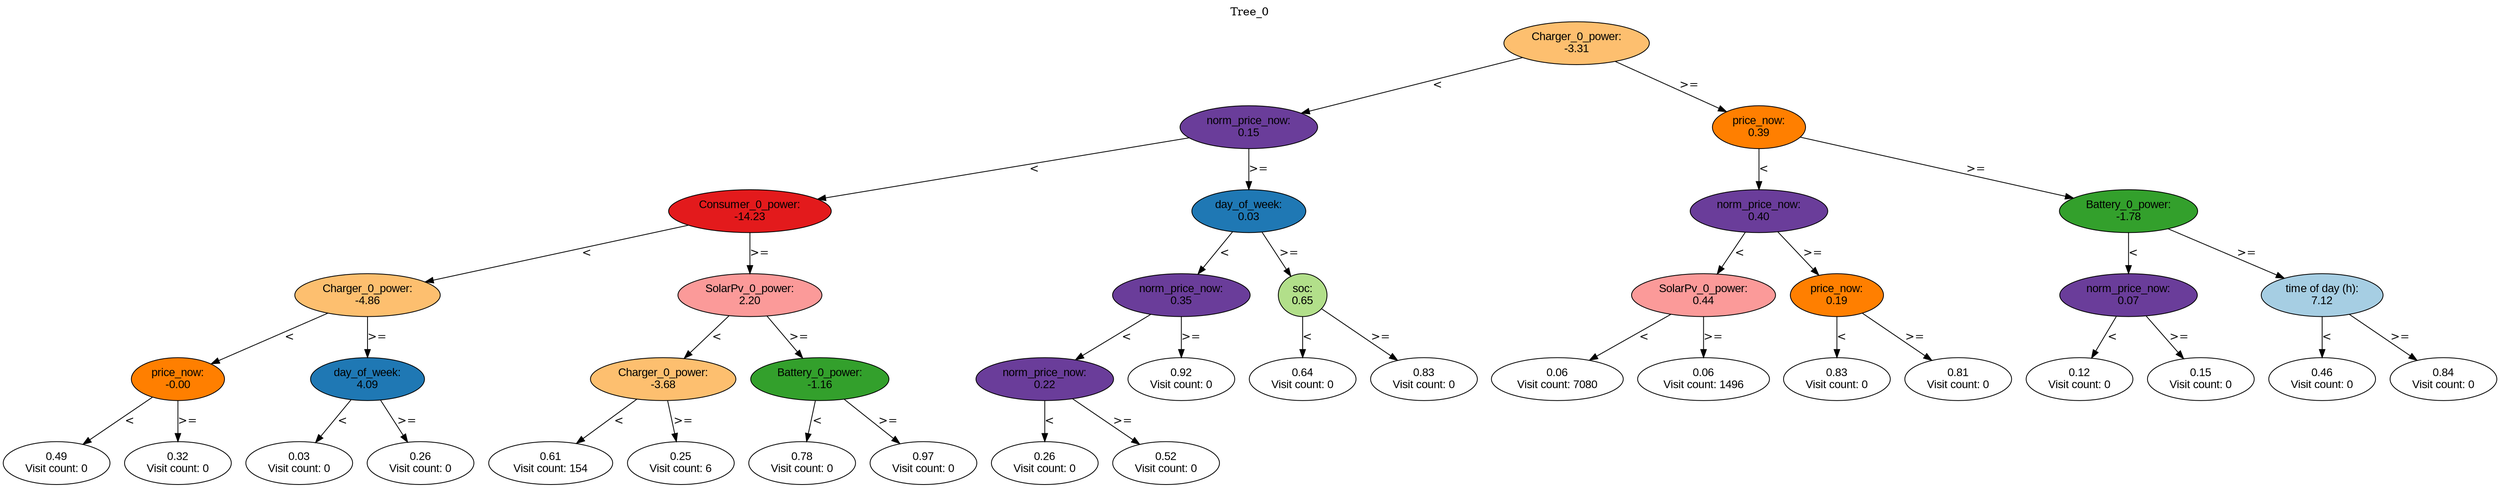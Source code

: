 digraph BST {
    node [fontname="Arial" style=filled colorscheme=paired12];
    0 [ label = "Charger_0_power:
-3.31" fillcolor=7];
    1 [ label = "norm_price_now:
0.15" fillcolor=10];
    2 [ label = "Consumer_0_power:
-14.23" fillcolor=6];
    3 [ label = "Charger_0_power:
-4.86" fillcolor=7];
    4 [ label = "price_now:
-0.00" fillcolor=8];
    5 [ label = "0.49
Visit count: 0" fillcolor=white];
    6 [ label = "0.32
Visit count: 0" fillcolor=white];
    7 [ label = "day_of_week:
4.09" fillcolor=2];
    8 [ label = "0.03
Visit count: 0" fillcolor=white];
    9 [ label = "0.26
Visit count: 0" fillcolor=white];
    10 [ label = "SolarPv_0_power:
2.20" fillcolor=5];
    11 [ label = "Charger_0_power:
-3.68" fillcolor=7];
    12 [ label = "0.61
Visit count: 154" fillcolor=white];
    13 [ label = "0.25
Visit count: 6" fillcolor=white];
    14 [ label = "Battery_0_power:
-1.16" fillcolor=4];
    15 [ label = "0.78
Visit count: 0" fillcolor=white];
    16 [ label = "0.97
Visit count: 0" fillcolor=white];
    17 [ label = "day_of_week:
0.03" fillcolor=2];
    18 [ label = "norm_price_now:
0.35" fillcolor=10];
    19 [ label = "norm_price_now:
0.22" fillcolor=10];
    20 [ label = "0.26
Visit count: 0" fillcolor=white];
    21 [ label = "0.52
Visit count: 0" fillcolor=white];
    22 [ label = "0.92
Visit count: 0" fillcolor=white];
    23 [ label = "soc:
0.65" fillcolor=3];
    24 [ label = "0.64
Visit count: 0" fillcolor=white];
    25 [ label = "0.83
Visit count: 0" fillcolor=white];
    26 [ label = "price_now:
0.39" fillcolor=8];
    27 [ label = "norm_price_now:
0.40" fillcolor=10];
    28 [ label = "SolarPv_0_power:
0.44" fillcolor=5];
    29 [ label = "0.06
Visit count: 7080" fillcolor=white];
    30 [ label = "0.06
Visit count: 1496" fillcolor=white];
    31 [ label = "price_now:
0.19" fillcolor=8];
    32 [ label = "0.83
Visit count: 0" fillcolor=white];
    33 [ label = "0.81
Visit count: 0" fillcolor=white];
    34 [ label = "Battery_0_power:
-1.78" fillcolor=4];
    35 [ label = "norm_price_now:
0.07" fillcolor=10];
    36 [ label = "0.12
Visit count: 0" fillcolor=white];
    37 [ label = "0.15
Visit count: 0" fillcolor=white];
    38 [ label = "time of day (h):
7.12" fillcolor=1];
    39 [ label = "0.46
Visit count: 0" fillcolor=white];
    40 [ label = "0.84
Visit count: 0" fillcolor=white];

    0  -> 1[ label = "<"];
    0  -> 26[ label = ">="];
    1  -> 2[ label = "<"];
    1  -> 17[ label = ">="];
    2  -> 3[ label = "<"];
    2  -> 10[ label = ">="];
    3  -> 4[ label = "<"];
    3  -> 7[ label = ">="];
    4  -> 5[ label = "<"];
    4  -> 6[ label = ">="];
    7  -> 8[ label = "<"];
    7  -> 9[ label = ">="];
    10  -> 11[ label = "<"];
    10  -> 14[ label = ">="];
    11  -> 12[ label = "<"];
    11  -> 13[ label = ">="];
    14  -> 15[ label = "<"];
    14  -> 16[ label = ">="];
    17  -> 18[ label = "<"];
    17  -> 23[ label = ">="];
    18  -> 19[ label = "<"];
    18  -> 22[ label = ">="];
    19  -> 20[ label = "<"];
    19  -> 21[ label = ">="];
    23  -> 24[ label = "<"];
    23  -> 25[ label = ">="];
    26  -> 27[ label = "<"];
    26  -> 34[ label = ">="];
    27  -> 28[ label = "<"];
    27  -> 31[ label = ">="];
    28  -> 29[ label = "<"];
    28  -> 30[ label = ">="];
    31  -> 32[ label = "<"];
    31  -> 33[ label = ">="];
    34  -> 35[ label = "<"];
    34  -> 38[ label = ">="];
    35  -> 36[ label = "<"];
    35  -> 37[ label = ">="];
    38  -> 39[ label = "<"];
    38  -> 40[ label = ">="];

    labelloc="t";
    label="Tree_0";
}
